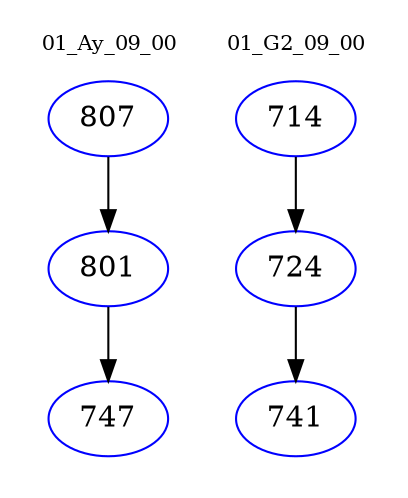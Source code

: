 digraph{
subgraph cluster_0 {
color = white
label = "01_Ay_09_00";
fontsize=10;
T0_807 [label="807", color="blue"]
T0_807 -> T0_801 [color="black"]
T0_801 [label="801", color="blue"]
T0_801 -> T0_747 [color="black"]
T0_747 [label="747", color="blue"]
}
subgraph cluster_1 {
color = white
label = "01_G2_09_00";
fontsize=10;
T1_714 [label="714", color="blue"]
T1_714 -> T1_724 [color="black"]
T1_724 [label="724", color="blue"]
T1_724 -> T1_741 [color="black"]
T1_741 [label="741", color="blue"]
}
}
